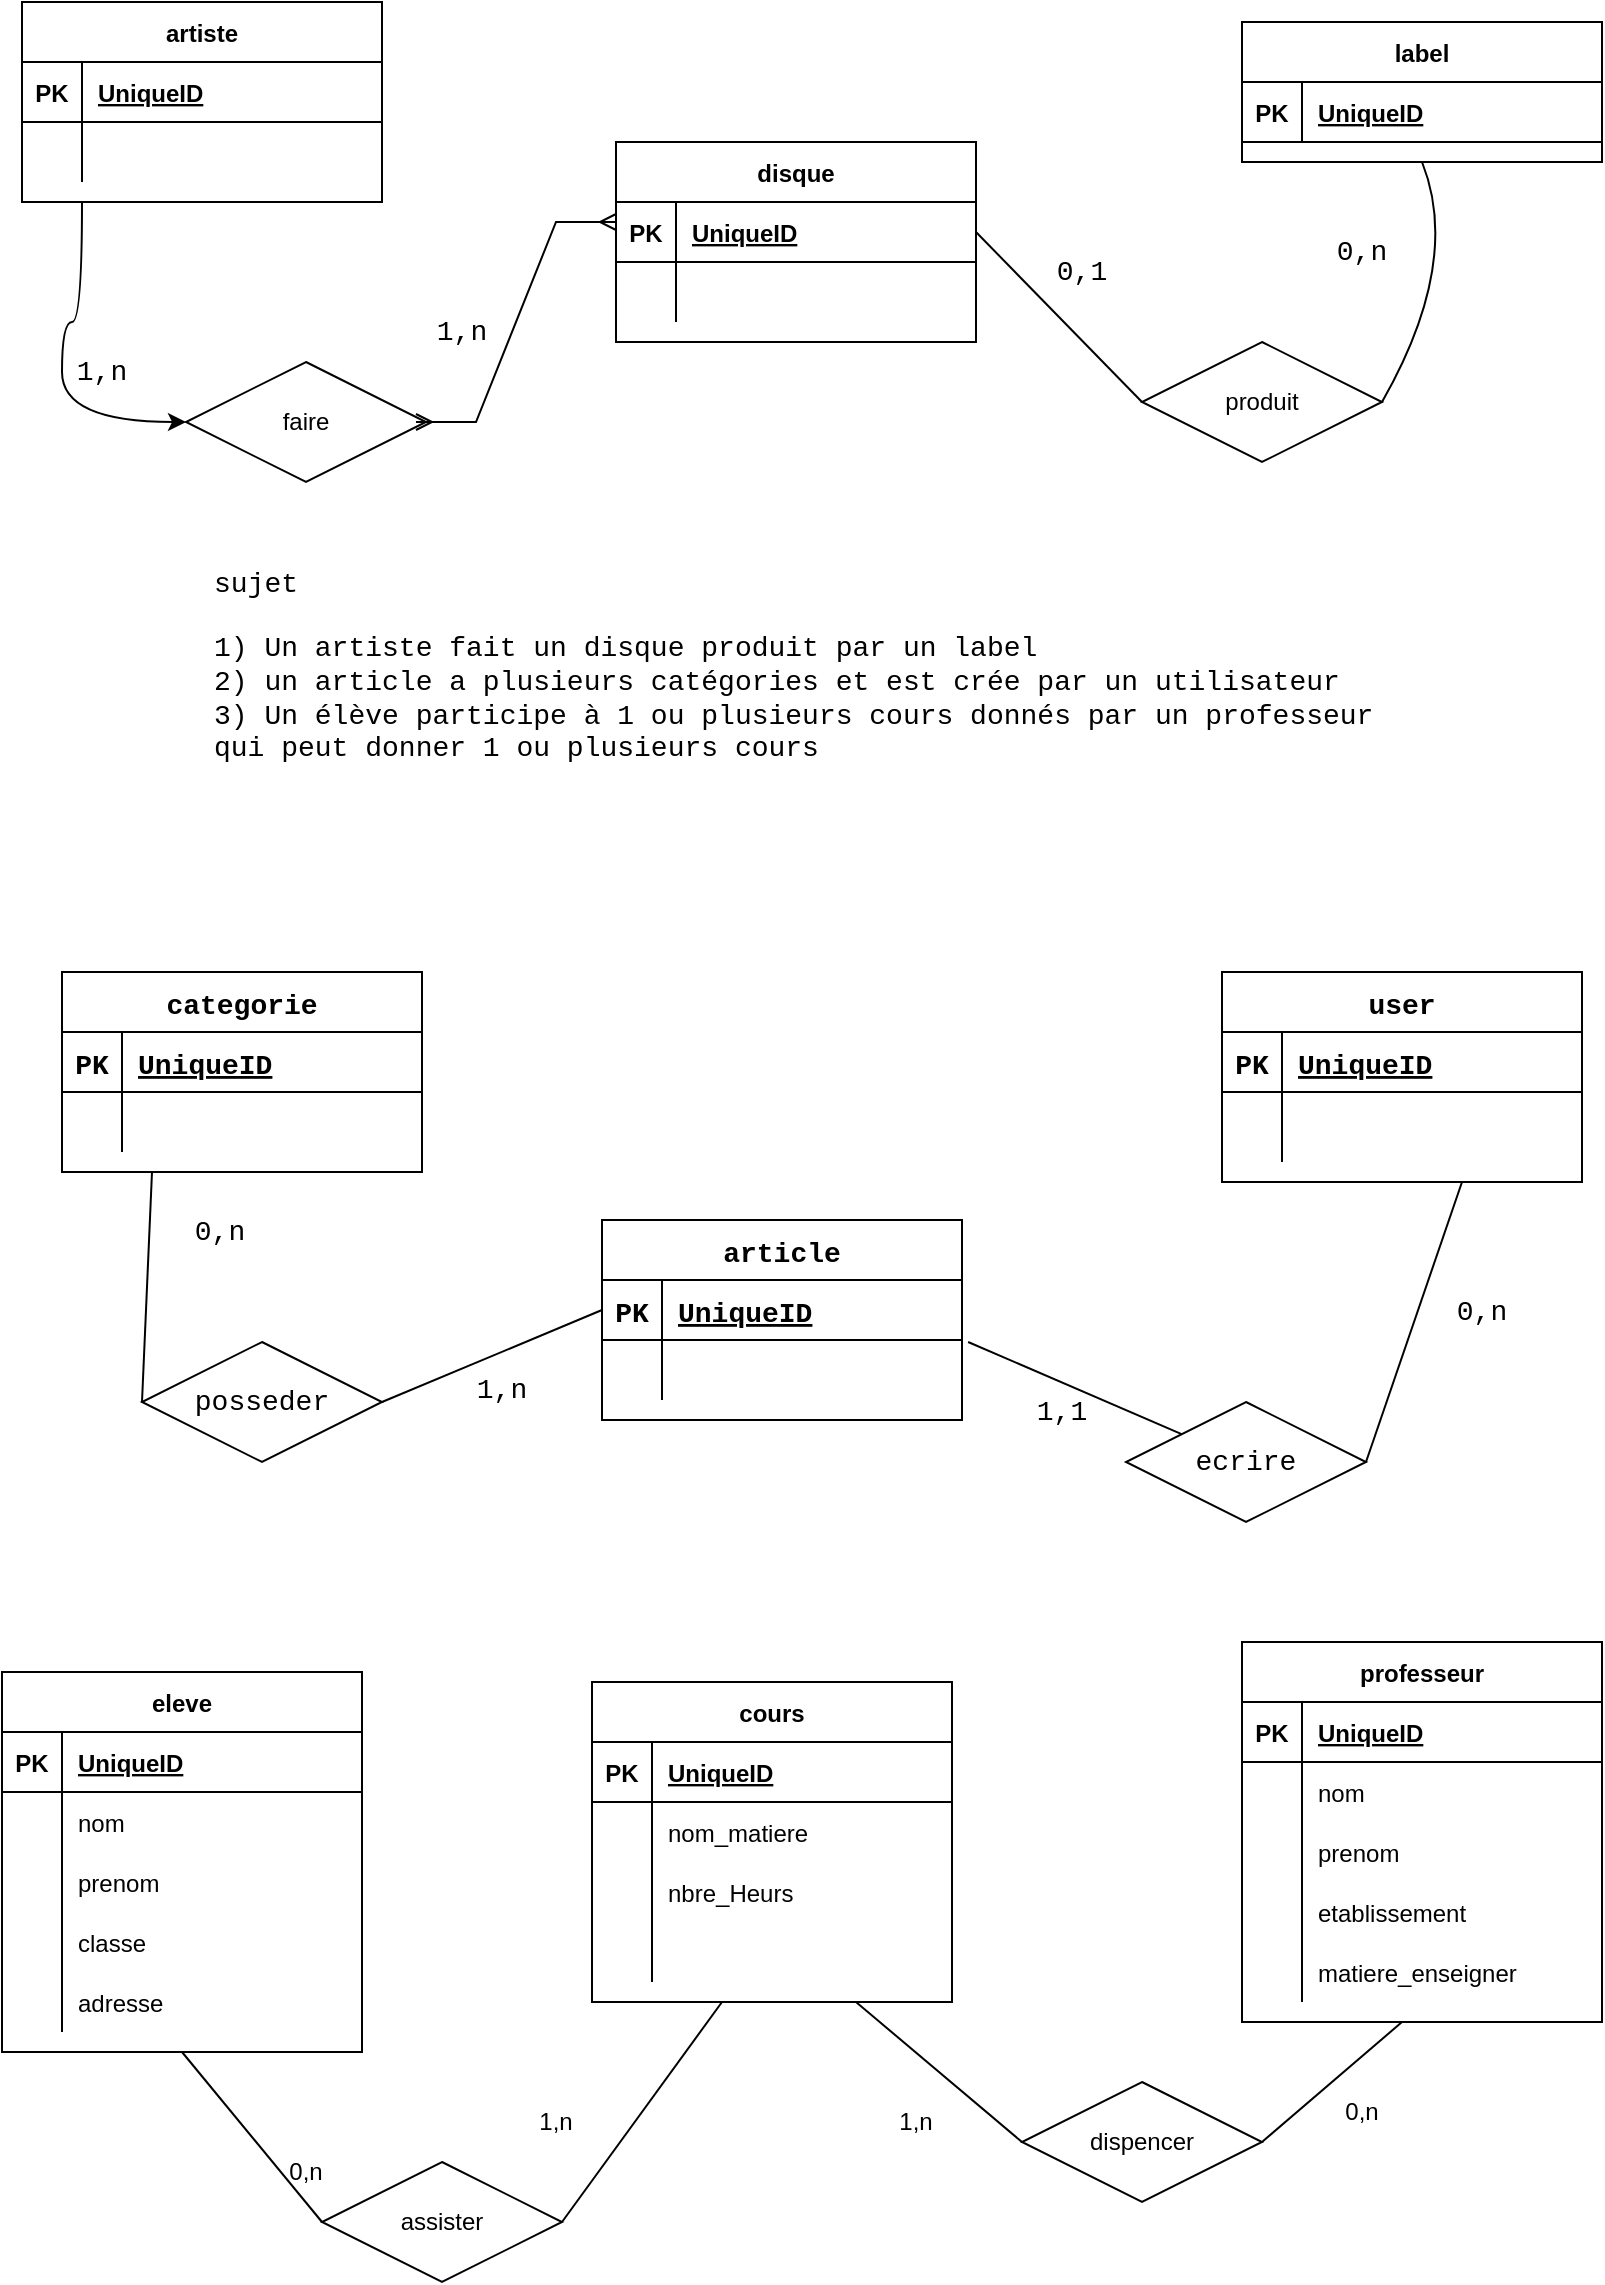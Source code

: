 <mxfile version="17.2.4" type="device"><diagram id="MxZGmdrQVkO333pkF6Z1" name="Page-1"><mxGraphModel dx="1422" dy="878" grid="1" gridSize="10" guides="1" tooltips="1" connect="1" arrows="1" fold="1" page="1" pageScale="1" pageWidth="827" pageHeight="1169" math="0" shadow="0"><root><mxCell id="0"/><mxCell id="1" parent="0"/><mxCell id="T8L8BiqNamWnAqjV3FvJ-62" value="" style="edgeStyle=orthogonalEdgeStyle;curved=1;rounded=0;orthogonalLoop=1;jettySize=auto;html=1;fontFamily=Courier New;fontSize=14;" parent="1" source="T8L8BiqNamWnAqjV3FvJ-1" target="T8L8BiqNamWnAqjV3FvJ-27" edge="1"><mxGeometry relative="1" as="geometry"><Array as="points"><mxPoint x="50" y="180"/><mxPoint x="40" y="180"/><mxPoint x="40" y="230"/></Array></mxGeometry></mxCell><mxCell id="T8L8BiqNamWnAqjV3FvJ-1" value="artiste" style="shape=table;startSize=30;container=1;collapsible=1;childLayout=tableLayout;fixedRows=1;rowLines=0;fontStyle=1;align=center;resizeLast=1;" parent="1" vertex="1"><mxGeometry x="20" y="20" width="180" height="100" as="geometry"/></mxCell><mxCell id="T8L8BiqNamWnAqjV3FvJ-2" value="" style="shape=tableRow;horizontal=0;startSize=0;swimlaneHead=0;swimlaneBody=0;fillColor=none;collapsible=0;dropTarget=0;points=[[0,0.5],[1,0.5]];portConstraint=eastwest;top=0;left=0;right=0;bottom=1;" parent="T8L8BiqNamWnAqjV3FvJ-1" vertex="1"><mxGeometry y="30" width="180" height="30" as="geometry"/></mxCell><mxCell id="T8L8BiqNamWnAqjV3FvJ-3" value="PK" style="shape=partialRectangle;connectable=0;fillColor=none;top=0;left=0;bottom=0;right=0;fontStyle=1;overflow=hidden;" parent="T8L8BiqNamWnAqjV3FvJ-2" vertex="1"><mxGeometry width="30" height="30" as="geometry"><mxRectangle width="30" height="30" as="alternateBounds"/></mxGeometry></mxCell><mxCell id="T8L8BiqNamWnAqjV3FvJ-4" value="UniqueID" style="shape=partialRectangle;connectable=0;fillColor=none;top=0;left=0;bottom=0;right=0;align=left;spacingLeft=6;fontStyle=5;overflow=hidden;" parent="T8L8BiqNamWnAqjV3FvJ-2" vertex="1"><mxGeometry x="30" width="150" height="30" as="geometry"><mxRectangle width="150" height="30" as="alternateBounds"/></mxGeometry></mxCell><mxCell id="T8L8BiqNamWnAqjV3FvJ-5" value="" style="shape=tableRow;horizontal=0;startSize=0;swimlaneHead=0;swimlaneBody=0;fillColor=none;collapsible=0;dropTarget=0;points=[[0,0.5],[1,0.5]];portConstraint=eastwest;top=0;left=0;right=0;bottom=0;" parent="T8L8BiqNamWnAqjV3FvJ-1" vertex="1"><mxGeometry y="60" width="180" height="30" as="geometry"/></mxCell><mxCell id="T8L8BiqNamWnAqjV3FvJ-6" value="" style="shape=partialRectangle;connectable=0;fillColor=none;top=0;left=0;bottom=0;right=0;editable=1;overflow=hidden;" parent="T8L8BiqNamWnAqjV3FvJ-5" vertex="1"><mxGeometry width="30" height="30" as="geometry"><mxRectangle width="30" height="30" as="alternateBounds"/></mxGeometry></mxCell><mxCell id="T8L8BiqNamWnAqjV3FvJ-7" value="" style="shape=partialRectangle;connectable=0;fillColor=none;top=0;left=0;bottom=0;right=0;align=left;spacingLeft=6;overflow=hidden;" parent="T8L8BiqNamWnAqjV3FvJ-5" vertex="1"><mxGeometry x="30" width="150" height="30" as="geometry"><mxRectangle width="150" height="30" as="alternateBounds"/></mxGeometry></mxCell><mxCell id="T8L8BiqNamWnAqjV3FvJ-27" value="faire" style="shape=rhombus;perimeter=rhombusPerimeter;whiteSpace=wrap;html=1;align=center;" parent="1" vertex="1"><mxGeometry x="102" y="200" width="120" height="60" as="geometry"/></mxCell><mxCell id="T8L8BiqNamWnAqjV3FvJ-28" value="disque" style="shape=table;startSize=30;container=1;collapsible=1;childLayout=tableLayout;fixedRows=1;rowLines=0;fontStyle=1;align=center;resizeLast=1;" parent="1" vertex="1"><mxGeometry x="317" y="90" width="180" height="100" as="geometry"/></mxCell><mxCell id="T8L8BiqNamWnAqjV3FvJ-29" value="" style="shape=tableRow;horizontal=0;startSize=0;swimlaneHead=0;swimlaneBody=0;fillColor=none;collapsible=0;dropTarget=0;points=[[0,0.5],[1,0.5]];portConstraint=eastwest;top=0;left=0;right=0;bottom=1;" parent="T8L8BiqNamWnAqjV3FvJ-28" vertex="1"><mxGeometry y="30" width="180" height="30" as="geometry"/></mxCell><mxCell id="T8L8BiqNamWnAqjV3FvJ-30" value="PK" style="shape=partialRectangle;connectable=0;fillColor=none;top=0;left=0;bottom=0;right=0;fontStyle=1;overflow=hidden;" parent="T8L8BiqNamWnAqjV3FvJ-29" vertex="1"><mxGeometry width="30" height="30" as="geometry"><mxRectangle width="30" height="30" as="alternateBounds"/></mxGeometry></mxCell><mxCell id="T8L8BiqNamWnAqjV3FvJ-31" value="UniqueID" style="shape=partialRectangle;connectable=0;fillColor=none;top=0;left=0;bottom=0;right=0;align=left;spacingLeft=6;fontStyle=5;overflow=hidden;" parent="T8L8BiqNamWnAqjV3FvJ-29" vertex="1"><mxGeometry x="30" width="150" height="30" as="geometry"><mxRectangle width="150" height="30" as="alternateBounds"/></mxGeometry></mxCell><mxCell id="T8L8BiqNamWnAqjV3FvJ-32" value="" style="shape=tableRow;horizontal=0;startSize=0;swimlaneHead=0;swimlaneBody=0;fillColor=none;collapsible=0;dropTarget=0;points=[[0,0.5],[1,0.5]];portConstraint=eastwest;top=0;left=0;right=0;bottom=0;" parent="T8L8BiqNamWnAqjV3FvJ-28" vertex="1"><mxGeometry y="60" width="180" height="30" as="geometry"/></mxCell><mxCell id="T8L8BiqNamWnAqjV3FvJ-33" value="" style="shape=partialRectangle;connectable=0;fillColor=none;top=0;left=0;bottom=0;right=0;editable=1;overflow=hidden;" parent="T8L8BiqNamWnAqjV3FvJ-32" vertex="1"><mxGeometry width="30" height="30" as="geometry"><mxRectangle width="30" height="30" as="alternateBounds"/></mxGeometry></mxCell><mxCell id="T8L8BiqNamWnAqjV3FvJ-34" value="" style="shape=partialRectangle;connectable=0;fillColor=none;top=0;left=0;bottom=0;right=0;align=left;spacingLeft=6;overflow=hidden;" parent="T8L8BiqNamWnAqjV3FvJ-32" vertex="1"><mxGeometry x="30" width="150" height="30" as="geometry"><mxRectangle width="150" height="30" as="alternateBounds"/></mxGeometry></mxCell><mxCell id="T8L8BiqNamWnAqjV3FvJ-41" value="produit" style="shape=rhombus;perimeter=rhombusPerimeter;whiteSpace=wrap;html=1;align=center;" parent="1" vertex="1"><mxGeometry x="580" y="190" width="120" height="60" as="geometry"/></mxCell><mxCell id="T8L8BiqNamWnAqjV3FvJ-42" value="label" style="shape=table;startSize=30;container=1;collapsible=1;childLayout=tableLayout;fixedRows=1;rowLines=0;fontStyle=1;align=center;resizeLast=1;" parent="1" vertex="1"><mxGeometry x="630" y="30" width="180" height="70" as="geometry"/></mxCell><mxCell id="T8L8BiqNamWnAqjV3FvJ-43" value="" style="shape=tableRow;horizontal=0;startSize=0;swimlaneHead=0;swimlaneBody=0;fillColor=none;collapsible=0;dropTarget=0;points=[[0,0.5],[1,0.5]];portConstraint=eastwest;top=0;left=0;right=0;bottom=1;" parent="T8L8BiqNamWnAqjV3FvJ-42" vertex="1"><mxGeometry y="30" width="180" height="30" as="geometry"/></mxCell><mxCell id="T8L8BiqNamWnAqjV3FvJ-44" value="PK" style="shape=partialRectangle;connectable=0;fillColor=none;top=0;left=0;bottom=0;right=0;fontStyle=1;overflow=hidden;" parent="T8L8BiqNamWnAqjV3FvJ-43" vertex="1"><mxGeometry width="30" height="30" as="geometry"><mxRectangle width="30" height="30" as="alternateBounds"/></mxGeometry></mxCell><mxCell id="T8L8BiqNamWnAqjV3FvJ-45" value="UniqueID" style="shape=partialRectangle;connectable=0;fillColor=none;top=0;left=0;bottom=0;right=0;align=left;spacingLeft=6;fontStyle=5;overflow=hidden;" parent="T8L8BiqNamWnAqjV3FvJ-43" vertex="1"><mxGeometry x="30" width="150" height="30" as="geometry"><mxRectangle width="150" height="30" as="alternateBounds"/></mxGeometry></mxCell><mxCell id="T8L8BiqNamWnAqjV3FvJ-55" value="&lt;span style=&quot;font-size: 14px ; font-family: &amp;#34;courier new&amp;#34;&quot;&gt;&lt;br&gt;sujet&lt;/span&gt;&lt;br&gt;&lt;font face=&quot;Courier New&quot;&gt;&lt;br&gt;&lt;span style=&quot;font-size: 14px&quot;&gt;1) Un artiste fait un disque produit par un label&amp;nbsp;&amp;nbsp;&lt;/span&gt;&lt;br&gt;&lt;span style=&quot;font-size: 14px&quot;&gt;2) un article a plusieurs catégories et est crée par un utilisateur&lt;/span&gt;&lt;br&gt;&lt;span style=&quot;font-size: 14px&quot;&gt;3) Un élève participe à 1 ou plusieurs cours donnés par un professeur qui peut donner 1 ou plusieurs cours&lt;/span&gt;&lt;br&gt;&lt;/font&gt;" style="text;html=1;strokeColor=none;fillColor=none;spacing=5;spacingTop=-20;whiteSpace=wrap;overflow=hidden;rounded=0;" parent="1" vertex="1"><mxGeometry x="111" y="296" width="597" height="110" as="geometry"/></mxCell><mxCell id="T8L8BiqNamWnAqjV3FvJ-60" value="" style="edgeStyle=entityRelationEdgeStyle;fontSize=12;html=1;endArrow=ERmany;startArrow=ERmany;rounded=0;fontFamily=Courier New;" parent="1" edge="1"><mxGeometry width="100" height="100" relative="1" as="geometry"><mxPoint x="217" y="230" as="sourcePoint"/><mxPoint x="317" y="130" as="targetPoint"/></mxGeometry></mxCell><mxCell id="T8L8BiqNamWnAqjV3FvJ-63" value="1,n" style="text;html=1;strokeColor=none;fillColor=none;align=center;verticalAlign=middle;whiteSpace=wrap;rounded=0;fontFamily=Courier New;fontSize=14;" parent="1" vertex="1"><mxGeometry x="30" y="190" width="60" height="30" as="geometry"/></mxCell><mxCell id="T8L8BiqNamWnAqjV3FvJ-64" value="0,n" style="text;html=1;strokeColor=none;fillColor=none;align=center;verticalAlign=middle;whiteSpace=wrap;rounded=0;fontFamily=Courier New;fontSize=14;" parent="1" vertex="1"><mxGeometry x="660" y="130" width="60" height="30" as="geometry"/></mxCell><mxCell id="T8L8BiqNamWnAqjV3FvJ-65" value="0,1" style="text;html=1;strokeColor=none;fillColor=none;align=center;verticalAlign=middle;whiteSpace=wrap;rounded=0;fontFamily=Courier New;fontSize=14;" parent="1" vertex="1"><mxGeometry x="520" y="140" width="60" height="30" as="geometry"/></mxCell><mxCell id="T8L8BiqNamWnAqjV3FvJ-66" value="1,n" style="text;html=1;strokeColor=none;fillColor=none;align=center;verticalAlign=middle;whiteSpace=wrap;rounded=0;fontFamily=Courier New;fontSize=14;" parent="1" vertex="1"><mxGeometry x="210" y="170" width="60" height="30" as="geometry"/></mxCell><mxCell id="T8L8BiqNamWnAqjV3FvJ-67" value="" style="endArrow=none;html=1;rounded=0;fontFamily=Courier New;fontSize=14;curved=1;exitX=1;exitY=0.5;exitDx=0;exitDy=0;entryX=0.5;entryY=1;entryDx=0;entryDy=0;" parent="1" source="T8L8BiqNamWnAqjV3FvJ-41" target="T8L8BiqNamWnAqjV3FvJ-42" edge="1"><mxGeometry width="50" height="50" relative="1" as="geometry"><mxPoint x="710" y="180" as="sourcePoint"/><mxPoint x="710" y="110" as="targetPoint"/><Array as="points"><mxPoint x="740" y="150"/></Array></mxGeometry></mxCell><mxCell id="T8L8BiqNamWnAqjV3FvJ-68" value="" style="endArrow=none;html=1;rounded=0;fontFamily=Courier New;fontSize=14;curved=1;exitX=1;exitY=0.5;exitDx=0;exitDy=0;" parent="1" source="T8L8BiqNamWnAqjV3FvJ-29" edge="1"><mxGeometry width="50" height="50" relative="1" as="geometry"><mxPoint x="530" y="270" as="sourcePoint"/><mxPoint x="580" y="220" as="targetPoint"/></mxGeometry></mxCell><mxCell id="T8L8BiqNamWnAqjV3FvJ-69" value="categorie" style="shape=table;startSize=30;container=1;collapsible=1;childLayout=tableLayout;fixedRows=1;rowLines=0;fontStyle=1;align=center;resizeLast=1;fontFamily=Courier New;fontSize=14;" parent="1" vertex="1"><mxGeometry x="40" y="505" width="180" height="100" as="geometry"/></mxCell><mxCell id="T8L8BiqNamWnAqjV3FvJ-70" value="" style="shape=tableRow;horizontal=0;startSize=0;swimlaneHead=0;swimlaneBody=0;fillColor=none;collapsible=0;dropTarget=0;points=[[0,0.5],[1,0.5]];portConstraint=eastwest;top=0;left=0;right=0;bottom=1;fontFamily=Courier New;fontSize=14;" parent="T8L8BiqNamWnAqjV3FvJ-69" vertex="1"><mxGeometry y="30" width="180" height="30" as="geometry"/></mxCell><mxCell id="T8L8BiqNamWnAqjV3FvJ-71" value="PK" style="shape=partialRectangle;connectable=0;fillColor=none;top=0;left=0;bottom=0;right=0;fontStyle=1;overflow=hidden;fontFamily=Courier New;fontSize=14;" parent="T8L8BiqNamWnAqjV3FvJ-70" vertex="1"><mxGeometry width="30" height="30" as="geometry"><mxRectangle width="30" height="30" as="alternateBounds"/></mxGeometry></mxCell><mxCell id="T8L8BiqNamWnAqjV3FvJ-72" value="UniqueID" style="shape=partialRectangle;connectable=0;fillColor=none;top=0;left=0;bottom=0;right=0;align=left;spacingLeft=6;fontStyle=5;overflow=hidden;fontFamily=Courier New;fontSize=14;" parent="T8L8BiqNamWnAqjV3FvJ-70" vertex="1"><mxGeometry x="30" width="150" height="30" as="geometry"><mxRectangle width="150" height="30" as="alternateBounds"/></mxGeometry></mxCell><mxCell id="T8L8BiqNamWnAqjV3FvJ-79" value="" style="shape=tableRow;horizontal=0;startSize=0;swimlaneHead=0;swimlaneBody=0;fillColor=none;collapsible=0;dropTarget=0;points=[[0,0.5],[1,0.5]];portConstraint=eastwest;top=0;left=0;right=0;bottom=0;fontFamily=Courier New;fontSize=14;" parent="T8L8BiqNamWnAqjV3FvJ-69" vertex="1"><mxGeometry y="60" width="180" height="30" as="geometry"/></mxCell><mxCell id="T8L8BiqNamWnAqjV3FvJ-80" value="" style="shape=partialRectangle;connectable=0;fillColor=none;top=0;left=0;bottom=0;right=0;editable=1;overflow=hidden;fontFamily=Courier New;fontSize=14;" parent="T8L8BiqNamWnAqjV3FvJ-79" vertex="1"><mxGeometry width="30" height="30" as="geometry"><mxRectangle width="30" height="30" as="alternateBounds"/></mxGeometry></mxCell><mxCell id="T8L8BiqNamWnAqjV3FvJ-81" value="" style="shape=partialRectangle;connectable=0;fillColor=none;top=0;left=0;bottom=0;right=0;align=left;spacingLeft=6;overflow=hidden;fontFamily=Courier New;fontSize=14;" parent="T8L8BiqNamWnAqjV3FvJ-79" vertex="1"><mxGeometry x="30" width="150" height="30" as="geometry"><mxRectangle width="150" height="30" as="alternateBounds"/></mxGeometry></mxCell><mxCell id="T8L8BiqNamWnAqjV3FvJ-82" value="user" style="shape=table;startSize=30;container=1;collapsible=1;childLayout=tableLayout;fixedRows=1;rowLines=0;fontStyle=1;align=center;resizeLast=1;fontFamily=Courier New;fontSize=14;" parent="1" vertex="1"><mxGeometry x="620" y="505" width="180" height="105" as="geometry"/></mxCell><mxCell id="T8L8BiqNamWnAqjV3FvJ-83" value="" style="shape=tableRow;horizontal=0;startSize=0;swimlaneHead=0;swimlaneBody=0;fillColor=none;collapsible=0;dropTarget=0;points=[[0,0.5],[1,0.5]];portConstraint=eastwest;top=0;left=0;right=0;bottom=1;fontFamily=Courier New;fontSize=14;" parent="T8L8BiqNamWnAqjV3FvJ-82" vertex="1"><mxGeometry y="30" width="180" height="30" as="geometry"/></mxCell><mxCell id="T8L8BiqNamWnAqjV3FvJ-84" value="PK" style="shape=partialRectangle;connectable=0;fillColor=none;top=0;left=0;bottom=0;right=0;fontStyle=1;overflow=hidden;fontFamily=Courier New;fontSize=14;" parent="T8L8BiqNamWnAqjV3FvJ-83" vertex="1"><mxGeometry width="30" height="30" as="geometry"><mxRectangle width="30" height="30" as="alternateBounds"/></mxGeometry></mxCell><mxCell id="T8L8BiqNamWnAqjV3FvJ-85" value="UniqueID" style="shape=partialRectangle;connectable=0;fillColor=none;top=0;left=0;bottom=0;right=0;align=left;spacingLeft=6;fontStyle=5;overflow=hidden;fontFamily=Courier New;fontSize=14;" parent="T8L8BiqNamWnAqjV3FvJ-83" vertex="1"><mxGeometry x="30" width="150" height="30" as="geometry"><mxRectangle width="150" height="30" as="alternateBounds"/></mxGeometry></mxCell><mxCell id="T8L8BiqNamWnAqjV3FvJ-92" value="" style="shape=tableRow;horizontal=0;startSize=0;swimlaneHead=0;swimlaneBody=0;fillColor=none;collapsible=0;dropTarget=0;points=[[0,0.5],[1,0.5]];portConstraint=eastwest;top=0;left=0;right=0;bottom=0;fontFamily=Courier New;fontSize=14;" parent="T8L8BiqNamWnAqjV3FvJ-82" vertex="1"><mxGeometry y="60" width="180" height="35" as="geometry"/></mxCell><mxCell id="T8L8BiqNamWnAqjV3FvJ-93" value="" style="shape=partialRectangle;connectable=0;fillColor=none;top=0;left=0;bottom=0;right=0;editable=1;overflow=hidden;fontFamily=Courier New;fontSize=14;" parent="T8L8BiqNamWnAqjV3FvJ-92" vertex="1"><mxGeometry width="30" height="35" as="geometry"><mxRectangle width="30" height="35" as="alternateBounds"/></mxGeometry></mxCell><mxCell id="T8L8BiqNamWnAqjV3FvJ-94" value="" style="shape=partialRectangle;connectable=0;fillColor=none;top=0;left=0;bottom=0;right=0;align=left;spacingLeft=6;overflow=hidden;fontFamily=Courier New;fontSize=14;" parent="T8L8BiqNamWnAqjV3FvJ-92" vertex="1"><mxGeometry x="30" width="150" height="35" as="geometry"><mxRectangle width="150" height="35" as="alternateBounds"/></mxGeometry></mxCell><mxCell id="T8L8BiqNamWnAqjV3FvJ-95" value="article" style="shape=table;startSize=30;container=1;collapsible=1;childLayout=tableLayout;fixedRows=1;rowLines=0;fontStyle=1;align=center;resizeLast=1;fontFamily=Courier New;fontSize=14;" parent="1" vertex="1"><mxGeometry x="310" y="629" width="180" height="100" as="geometry"/></mxCell><mxCell id="T8L8BiqNamWnAqjV3FvJ-96" value="" style="shape=tableRow;horizontal=0;startSize=0;swimlaneHead=0;swimlaneBody=0;fillColor=none;collapsible=0;dropTarget=0;points=[[0,0.5],[1,0.5]];portConstraint=eastwest;top=0;left=0;right=0;bottom=1;fontFamily=Courier New;fontSize=14;" parent="T8L8BiqNamWnAqjV3FvJ-95" vertex="1"><mxGeometry y="30" width="180" height="30" as="geometry"/></mxCell><mxCell id="T8L8BiqNamWnAqjV3FvJ-97" value="PK" style="shape=partialRectangle;connectable=0;fillColor=none;top=0;left=0;bottom=0;right=0;fontStyle=1;overflow=hidden;fontFamily=Courier New;fontSize=14;" parent="T8L8BiqNamWnAqjV3FvJ-96" vertex="1"><mxGeometry width="30" height="30" as="geometry"><mxRectangle width="30" height="30" as="alternateBounds"/></mxGeometry></mxCell><mxCell id="T8L8BiqNamWnAqjV3FvJ-98" value="UniqueID" style="shape=partialRectangle;connectable=0;fillColor=none;top=0;left=0;bottom=0;right=0;align=left;spacingLeft=6;fontStyle=5;overflow=hidden;fontFamily=Courier New;fontSize=14;" parent="T8L8BiqNamWnAqjV3FvJ-96" vertex="1"><mxGeometry x="30" width="150" height="30" as="geometry"><mxRectangle width="150" height="30" as="alternateBounds"/></mxGeometry></mxCell><mxCell id="T8L8BiqNamWnAqjV3FvJ-105" value="" style="shape=tableRow;horizontal=0;startSize=0;swimlaneHead=0;swimlaneBody=0;fillColor=none;collapsible=0;dropTarget=0;points=[[0,0.5],[1,0.5]];portConstraint=eastwest;top=0;left=0;right=0;bottom=0;fontFamily=Courier New;fontSize=14;" parent="T8L8BiqNamWnAqjV3FvJ-95" vertex="1"><mxGeometry y="60" width="180" height="30" as="geometry"/></mxCell><mxCell id="T8L8BiqNamWnAqjV3FvJ-106" value="" style="shape=partialRectangle;connectable=0;fillColor=none;top=0;left=0;bottom=0;right=0;editable=1;overflow=hidden;fontFamily=Courier New;fontSize=14;" parent="T8L8BiqNamWnAqjV3FvJ-105" vertex="1"><mxGeometry width="30" height="30" as="geometry"><mxRectangle width="30" height="30" as="alternateBounds"/></mxGeometry></mxCell><mxCell id="T8L8BiqNamWnAqjV3FvJ-107" value="" style="shape=partialRectangle;connectable=0;fillColor=none;top=0;left=0;bottom=0;right=0;align=left;spacingLeft=6;overflow=hidden;fontFamily=Courier New;fontSize=14;" parent="T8L8BiqNamWnAqjV3FvJ-105" vertex="1"><mxGeometry x="30" width="150" height="30" as="geometry"><mxRectangle width="150" height="30" as="alternateBounds"/></mxGeometry></mxCell><mxCell id="T8L8BiqNamWnAqjV3FvJ-108" value="posseder" style="shape=rhombus;perimeter=rhombusPerimeter;whiteSpace=wrap;html=1;align=center;fontFamily=Courier New;fontSize=14;" parent="1" vertex="1"><mxGeometry x="80" y="690" width="120" height="60" as="geometry"/></mxCell><mxCell id="T8L8BiqNamWnAqjV3FvJ-109" value="ecrire" style="shape=rhombus;perimeter=rhombusPerimeter;whiteSpace=wrap;html=1;align=center;fontFamily=Courier New;fontSize=14;" parent="1" vertex="1"><mxGeometry x="572" y="720" width="120" height="60" as="geometry"/></mxCell><mxCell id="T8L8BiqNamWnAqjV3FvJ-113" value="" style="endArrow=none;html=1;rounded=0;fontFamily=Courier New;fontSize=14;curved=1;entryX=1.017;entryY=0.033;entryDx=0;entryDy=0;entryPerimeter=0;" parent="1" source="T8L8BiqNamWnAqjV3FvJ-109" target="T8L8BiqNamWnAqjV3FvJ-105" edge="1"><mxGeometry width="50" height="50" relative="1" as="geometry"><mxPoint x="320" y="470" as="sourcePoint"/><mxPoint x="370" y="420" as="targetPoint"/></mxGeometry></mxCell><mxCell id="T8L8BiqNamWnAqjV3FvJ-114" value="" style="endArrow=none;html=1;rounded=0;fontFamily=Courier New;fontSize=14;curved=1;exitX=1;exitY=0.5;exitDx=0;exitDy=0;" parent="1" source="T8L8BiqNamWnAqjV3FvJ-109" edge="1"><mxGeometry width="50" height="50" relative="1" as="geometry"><mxPoint x="400" y="470" as="sourcePoint"/><mxPoint x="740" y="610" as="targetPoint"/></mxGeometry></mxCell><mxCell id="T8L8BiqNamWnAqjV3FvJ-115" value="" style="endArrow=none;html=1;rounded=0;fontFamily=Courier New;fontSize=14;curved=1;entryX=0;entryY=0.5;entryDx=0;entryDy=0;" parent="1" target="T8L8BiqNamWnAqjV3FvJ-96" edge="1"><mxGeometry width="50" height="50" relative="1" as="geometry"><mxPoint x="200" y="720" as="sourcePoint"/><mxPoint x="250" y="670" as="targetPoint"/></mxGeometry></mxCell><mxCell id="T8L8BiqNamWnAqjV3FvJ-116" value="" style="endArrow=none;html=1;rounded=0;fontFamily=Courier New;fontSize=14;curved=1;entryX=0.25;entryY=1;entryDx=0;entryDy=0;exitX=0;exitY=0.5;exitDx=0;exitDy=0;" parent="1" source="T8L8BiqNamWnAqjV3FvJ-108" target="T8L8BiqNamWnAqjV3FvJ-69" edge="1"><mxGeometry width="50" height="50" relative="1" as="geometry"><mxPoint x="60" y="720" as="sourcePoint"/><mxPoint x="110" y="670" as="targetPoint"/></mxGeometry></mxCell><mxCell id="T8L8BiqNamWnAqjV3FvJ-117" value="0,n" style="text;html=1;strokeColor=none;fillColor=none;align=center;verticalAlign=middle;whiteSpace=wrap;rounded=0;fontFamily=Courier New;fontSize=14;" parent="1" vertex="1"><mxGeometry x="89" y="620" width="60" height="30" as="geometry"/></mxCell><mxCell id="T8L8BiqNamWnAqjV3FvJ-118" value="1,n" style="text;html=1;strokeColor=none;fillColor=none;align=center;verticalAlign=middle;whiteSpace=wrap;rounded=0;fontFamily=Courier New;fontSize=14;" parent="1" vertex="1"><mxGeometry x="230" y="699" width="60" height="30" as="geometry"/></mxCell><mxCell id="T8L8BiqNamWnAqjV3FvJ-119" value="1,1" style="text;html=1;strokeColor=none;fillColor=none;align=center;verticalAlign=middle;whiteSpace=wrap;rounded=0;fontFamily=Courier New;fontSize=14;" parent="1" vertex="1"><mxGeometry x="510" y="710" width="60" height="30" as="geometry"/></mxCell><mxCell id="T8L8BiqNamWnAqjV3FvJ-120" value="0,n" style="text;html=1;strokeColor=none;fillColor=none;align=center;verticalAlign=middle;whiteSpace=wrap;rounded=0;fontFamily=Courier New;fontSize=14;" parent="1" vertex="1"><mxGeometry x="720" y="660" width="60" height="30" as="geometry"/></mxCell><mxCell id="yAvHSoxsGnflD0T8Xfio-13" value="assister" style="shape=rhombus;perimeter=rhombusPerimeter;whiteSpace=wrap;html=1;align=center;" parent="1" vertex="1"><mxGeometry x="170" y="1100" width="120" height="60" as="geometry"/></mxCell><mxCell id="yAvHSoxsGnflD0T8Xfio-14" value="dispencer" style="shape=rhombus;perimeter=rhombusPerimeter;whiteSpace=wrap;html=1;align=center;" parent="1" vertex="1"><mxGeometry x="520" y="1060" width="120" height="60" as="geometry"/></mxCell><mxCell id="yAvHSoxsGnflD0T8Xfio-15" value="eleve" style="shape=table;startSize=30;container=1;collapsible=1;childLayout=tableLayout;fixedRows=1;rowLines=0;fontStyle=1;align=center;resizeLast=1;" parent="1" vertex="1"><mxGeometry x="10" y="855" width="180" height="190" as="geometry"/></mxCell><mxCell id="yAvHSoxsGnflD0T8Xfio-16" value="" style="shape=tableRow;horizontal=0;startSize=0;swimlaneHead=0;swimlaneBody=0;fillColor=none;collapsible=0;dropTarget=0;points=[[0,0.5],[1,0.5]];portConstraint=eastwest;top=0;left=0;right=0;bottom=1;" parent="yAvHSoxsGnflD0T8Xfio-15" vertex="1"><mxGeometry y="30" width="180" height="30" as="geometry"/></mxCell><mxCell id="yAvHSoxsGnflD0T8Xfio-17" value="PK" style="shape=partialRectangle;connectable=0;fillColor=none;top=0;left=0;bottom=0;right=0;fontStyle=1;overflow=hidden;" parent="yAvHSoxsGnflD0T8Xfio-16" vertex="1"><mxGeometry width="30" height="30" as="geometry"><mxRectangle width="30" height="30" as="alternateBounds"/></mxGeometry></mxCell><mxCell id="yAvHSoxsGnflD0T8Xfio-18" value="UniqueID" style="shape=partialRectangle;connectable=0;fillColor=none;top=0;left=0;bottom=0;right=0;align=left;spacingLeft=6;fontStyle=5;overflow=hidden;" parent="yAvHSoxsGnflD0T8Xfio-16" vertex="1"><mxGeometry x="30" width="150" height="30" as="geometry"><mxRectangle width="150" height="30" as="alternateBounds"/></mxGeometry></mxCell><mxCell id="yAvHSoxsGnflD0T8Xfio-19" value="" style="shape=tableRow;horizontal=0;startSize=0;swimlaneHead=0;swimlaneBody=0;fillColor=none;collapsible=0;dropTarget=0;points=[[0,0.5],[1,0.5]];portConstraint=eastwest;top=0;left=0;right=0;bottom=0;" parent="yAvHSoxsGnflD0T8Xfio-15" vertex="1"><mxGeometry y="60" width="180" height="30" as="geometry"/></mxCell><mxCell id="yAvHSoxsGnflD0T8Xfio-20" value="" style="shape=partialRectangle;connectable=0;fillColor=none;top=0;left=0;bottom=0;right=0;editable=1;overflow=hidden;" parent="yAvHSoxsGnflD0T8Xfio-19" vertex="1"><mxGeometry width="30" height="30" as="geometry"><mxRectangle width="30" height="30" as="alternateBounds"/></mxGeometry></mxCell><mxCell id="yAvHSoxsGnflD0T8Xfio-21" value="nom" style="shape=partialRectangle;connectable=0;fillColor=none;top=0;left=0;bottom=0;right=0;align=left;spacingLeft=6;overflow=hidden;" parent="yAvHSoxsGnflD0T8Xfio-19" vertex="1"><mxGeometry x="30" width="150" height="30" as="geometry"><mxRectangle width="150" height="30" as="alternateBounds"/></mxGeometry></mxCell><mxCell id="yAvHSoxsGnflD0T8Xfio-22" value="" style="shape=tableRow;horizontal=0;startSize=0;swimlaneHead=0;swimlaneBody=0;fillColor=none;collapsible=0;dropTarget=0;points=[[0,0.5],[1,0.5]];portConstraint=eastwest;top=0;left=0;right=0;bottom=0;" parent="yAvHSoxsGnflD0T8Xfio-15" vertex="1"><mxGeometry y="90" width="180" height="30" as="geometry"/></mxCell><mxCell id="yAvHSoxsGnflD0T8Xfio-23" value="" style="shape=partialRectangle;connectable=0;fillColor=none;top=0;left=0;bottom=0;right=0;editable=1;overflow=hidden;" parent="yAvHSoxsGnflD0T8Xfio-22" vertex="1"><mxGeometry width="30" height="30" as="geometry"><mxRectangle width="30" height="30" as="alternateBounds"/></mxGeometry></mxCell><mxCell id="yAvHSoxsGnflD0T8Xfio-24" value="prenom" style="shape=partialRectangle;connectable=0;fillColor=none;top=0;left=0;bottom=0;right=0;align=left;spacingLeft=6;overflow=hidden;" parent="yAvHSoxsGnflD0T8Xfio-22" vertex="1"><mxGeometry x="30" width="150" height="30" as="geometry"><mxRectangle width="150" height="30" as="alternateBounds"/></mxGeometry></mxCell><mxCell id="yAvHSoxsGnflD0T8Xfio-25" value="" style="shape=tableRow;horizontal=0;startSize=0;swimlaneHead=0;swimlaneBody=0;fillColor=none;collapsible=0;dropTarget=0;points=[[0,0.5],[1,0.5]];portConstraint=eastwest;top=0;left=0;right=0;bottom=0;" parent="yAvHSoxsGnflD0T8Xfio-15" vertex="1"><mxGeometry y="120" width="180" height="30" as="geometry"/></mxCell><mxCell id="yAvHSoxsGnflD0T8Xfio-26" value="" style="shape=partialRectangle;connectable=0;fillColor=none;top=0;left=0;bottom=0;right=0;editable=1;overflow=hidden;" parent="yAvHSoxsGnflD0T8Xfio-25" vertex="1"><mxGeometry width="30" height="30" as="geometry"><mxRectangle width="30" height="30" as="alternateBounds"/></mxGeometry></mxCell><mxCell id="yAvHSoxsGnflD0T8Xfio-27" value="classe" style="shape=partialRectangle;connectable=0;fillColor=none;top=0;left=0;bottom=0;right=0;align=left;spacingLeft=6;overflow=hidden;" parent="yAvHSoxsGnflD0T8Xfio-25" vertex="1"><mxGeometry x="30" width="150" height="30" as="geometry"><mxRectangle width="150" height="30" as="alternateBounds"/></mxGeometry></mxCell><mxCell id="p4p8Er3ZzFX-ForVLWzB-14" value="" style="shape=tableRow;horizontal=0;startSize=0;swimlaneHead=0;swimlaneBody=0;fillColor=none;collapsible=0;dropTarget=0;points=[[0,0.5],[1,0.5]];portConstraint=eastwest;top=0;left=0;right=0;bottom=0;" vertex="1" parent="yAvHSoxsGnflD0T8Xfio-15"><mxGeometry y="150" width="180" height="30" as="geometry"/></mxCell><mxCell id="p4p8Er3ZzFX-ForVLWzB-15" value="" style="shape=partialRectangle;connectable=0;fillColor=none;top=0;left=0;bottom=0;right=0;editable=1;overflow=hidden;" vertex="1" parent="p4p8Er3ZzFX-ForVLWzB-14"><mxGeometry width="30" height="30" as="geometry"><mxRectangle width="30" height="30" as="alternateBounds"/></mxGeometry></mxCell><mxCell id="p4p8Er3ZzFX-ForVLWzB-16" value="adresse" style="shape=partialRectangle;connectable=0;fillColor=none;top=0;left=0;bottom=0;right=0;align=left;spacingLeft=6;overflow=hidden;" vertex="1" parent="p4p8Er3ZzFX-ForVLWzB-14"><mxGeometry x="30" width="150" height="30" as="geometry"><mxRectangle width="150" height="30" as="alternateBounds"/></mxGeometry></mxCell><mxCell id="yAvHSoxsGnflD0T8Xfio-28" value="cours" style="shape=table;startSize=30;container=1;collapsible=1;childLayout=tableLayout;fixedRows=1;rowLines=0;fontStyle=1;align=center;resizeLast=1;" parent="1" vertex="1"><mxGeometry x="305" y="860" width="180" height="160" as="geometry"/></mxCell><mxCell id="yAvHSoxsGnflD0T8Xfio-29" value="" style="shape=tableRow;horizontal=0;startSize=0;swimlaneHead=0;swimlaneBody=0;fillColor=none;collapsible=0;dropTarget=0;points=[[0,0.5],[1,0.5]];portConstraint=eastwest;top=0;left=0;right=0;bottom=1;" parent="yAvHSoxsGnflD0T8Xfio-28" vertex="1"><mxGeometry y="30" width="180" height="30" as="geometry"/></mxCell><mxCell id="yAvHSoxsGnflD0T8Xfio-30" value="PK" style="shape=partialRectangle;connectable=0;fillColor=none;top=0;left=0;bottom=0;right=0;fontStyle=1;overflow=hidden;" parent="yAvHSoxsGnflD0T8Xfio-29" vertex="1"><mxGeometry width="30" height="30" as="geometry"><mxRectangle width="30" height="30" as="alternateBounds"/></mxGeometry></mxCell><mxCell id="yAvHSoxsGnflD0T8Xfio-31" value="UniqueID" style="shape=partialRectangle;connectable=0;fillColor=none;top=0;left=0;bottom=0;right=0;align=left;spacingLeft=6;fontStyle=5;overflow=hidden;" parent="yAvHSoxsGnflD0T8Xfio-29" vertex="1"><mxGeometry x="30" width="150" height="30" as="geometry"><mxRectangle width="150" height="30" as="alternateBounds"/></mxGeometry></mxCell><mxCell id="yAvHSoxsGnflD0T8Xfio-32" value="" style="shape=tableRow;horizontal=0;startSize=0;swimlaneHead=0;swimlaneBody=0;fillColor=none;collapsible=0;dropTarget=0;points=[[0,0.5],[1,0.5]];portConstraint=eastwest;top=0;left=0;right=0;bottom=0;" parent="yAvHSoxsGnflD0T8Xfio-28" vertex="1"><mxGeometry y="60" width="180" height="30" as="geometry"/></mxCell><mxCell id="yAvHSoxsGnflD0T8Xfio-33" value="" style="shape=partialRectangle;connectable=0;fillColor=none;top=0;left=0;bottom=0;right=0;editable=1;overflow=hidden;" parent="yAvHSoxsGnflD0T8Xfio-32" vertex="1"><mxGeometry width="30" height="30" as="geometry"><mxRectangle width="30" height="30" as="alternateBounds"/></mxGeometry></mxCell><mxCell id="yAvHSoxsGnflD0T8Xfio-34" value="nom_matiere" style="shape=partialRectangle;connectable=0;fillColor=none;top=0;left=0;bottom=0;right=0;align=left;spacingLeft=6;overflow=hidden;" parent="yAvHSoxsGnflD0T8Xfio-32" vertex="1"><mxGeometry x="30" width="150" height="30" as="geometry"><mxRectangle width="150" height="30" as="alternateBounds"/></mxGeometry></mxCell><mxCell id="p4p8Er3ZzFX-ForVLWzB-4" value="" style="shape=tableRow;horizontal=0;startSize=0;swimlaneHead=0;swimlaneBody=0;fillColor=none;collapsible=0;dropTarget=0;points=[[0,0.5],[1,0.5]];portConstraint=eastwest;top=0;left=0;right=0;bottom=0;" vertex="1" parent="yAvHSoxsGnflD0T8Xfio-28"><mxGeometry y="90" width="180" height="30" as="geometry"/></mxCell><mxCell id="p4p8Er3ZzFX-ForVLWzB-5" value="" style="shape=partialRectangle;connectable=0;fillColor=none;top=0;left=0;bottom=0;right=0;editable=1;overflow=hidden;" vertex="1" parent="p4p8Er3ZzFX-ForVLWzB-4"><mxGeometry width="30" height="30" as="geometry"><mxRectangle width="30" height="30" as="alternateBounds"/></mxGeometry></mxCell><mxCell id="p4p8Er3ZzFX-ForVLWzB-6" value="nbre_Heurs" style="shape=partialRectangle;connectable=0;fillColor=none;top=0;left=0;bottom=0;right=0;align=left;spacingLeft=6;overflow=hidden;" vertex="1" parent="p4p8Er3ZzFX-ForVLWzB-4"><mxGeometry x="30" width="150" height="30" as="geometry"><mxRectangle width="150" height="30" as="alternateBounds"/></mxGeometry></mxCell><mxCell id="p4p8Er3ZzFX-ForVLWzB-10" value="" style="shape=tableRow;horizontal=0;startSize=0;swimlaneHead=0;swimlaneBody=0;fillColor=none;collapsible=0;dropTarget=0;points=[[0,0.5],[1,0.5]];portConstraint=eastwest;top=0;left=0;right=0;bottom=0;" vertex="1" parent="yAvHSoxsGnflD0T8Xfio-28"><mxGeometry y="120" width="180" height="30" as="geometry"/></mxCell><mxCell id="p4p8Er3ZzFX-ForVLWzB-11" value="" style="shape=partialRectangle;connectable=0;fillColor=none;top=0;left=0;bottom=0;right=0;editable=1;overflow=hidden;" vertex="1" parent="p4p8Er3ZzFX-ForVLWzB-10"><mxGeometry width="30" height="30" as="geometry"><mxRectangle width="30" height="30" as="alternateBounds"/></mxGeometry></mxCell><mxCell id="p4p8Er3ZzFX-ForVLWzB-12" value="" style="shape=partialRectangle;connectable=0;fillColor=none;top=0;left=0;bottom=0;right=0;align=left;spacingLeft=6;overflow=hidden;" vertex="1" parent="p4p8Er3ZzFX-ForVLWzB-10"><mxGeometry x="30" width="150" height="30" as="geometry"><mxRectangle width="150" height="30" as="alternateBounds"/></mxGeometry></mxCell><mxCell id="yAvHSoxsGnflD0T8Xfio-41" value="professeur" style="shape=table;startSize=30;container=1;collapsible=1;childLayout=tableLayout;fixedRows=1;rowLines=0;fontStyle=1;align=center;resizeLast=1;" parent="1" vertex="1"><mxGeometry x="630" y="840" width="180" height="190" as="geometry"/></mxCell><mxCell id="yAvHSoxsGnflD0T8Xfio-42" value="" style="shape=tableRow;horizontal=0;startSize=0;swimlaneHead=0;swimlaneBody=0;fillColor=none;collapsible=0;dropTarget=0;points=[[0,0.5],[1,0.5]];portConstraint=eastwest;top=0;left=0;right=0;bottom=1;" parent="yAvHSoxsGnflD0T8Xfio-41" vertex="1"><mxGeometry y="30" width="180" height="30" as="geometry"/></mxCell><mxCell id="yAvHSoxsGnflD0T8Xfio-43" value="PK" style="shape=partialRectangle;connectable=0;fillColor=none;top=0;left=0;bottom=0;right=0;fontStyle=1;overflow=hidden;" parent="yAvHSoxsGnflD0T8Xfio-42" vertex="1"><mxGeometry width="30" height="30" as="geometry"><mxRectangle width="30" height="30" as="alternateBounds"/></mxGeometry></mxCell><mxCell id="yAvHSoxsGnflD0T8Xfio-44" value="UniqueID" style="shape=partialRectangle;connectable=0;fillColor=none;top=0;left=0;bottom=0;right=0;align=left;spacingLeft=6;fontStyle=5;overflow=hidden;" parent="yAvHSoxsGnflD0T8Xfio-42" vertex="1"><mxGeometry x="30" width="150" height="30" as="geometry"><mxRectangle width="150" height="30" as="alternateBounds"/></mxGeometry></mxCell><mxCell id="yAvHSoxsGnflD0T8Xfio-45" value="" style="shape=tableRow;horizontal=0;startSize=0;swimlaneHead=0;swimlaneBody=0;fillColor=none;collapsible=0;dropTarget=0;points=[[0,0.5],[1,0.5]];portConstraint=eastwest;top=0;left=0;right=0;bottom=0;" parent="yAvHSoxsGnflD0T8Xfio-41" vertex="1"><mxGeometry y="60" width="180" height="30" as="geometry"/></mxCell><mxCell id="yAvHSoxsGnflD0T8Xfio-46" value="" style="shape=partialRectangle;connectable=0;fillColor=none;top=0;left=0;bottom=0;right=0;editable=1;overflow=hidden;" parent="yAvHSoxsGnflD0T8Xfio-45" vertex="1"><mxGeometry width="30" height="30" as="geometry"><mxRectangle width="30" height="30" as="alternateBounds"/></mxGeometry></mxCell><mxCell id="yAvHSoxsGnflD0T8Xfio-47" value="nom" style="shape=partialRectangle;connectable=0;fillColor=none;top=0;left=0;bottom=0;right=0;align=left;spacingLeft=6;overflow=hidden;" parent="yAvHSoxsGnflD0T8Xfio-45" vertex="1"><mxGeometry x="30" width="150" height="30" as="geometry"><mxRectangle width="150" height="30" as="alternateBounds"/></mxGeometry></mxCell><mxCell id="yAvHSoxsGnflD0T8Xfio-48" value="" style="shape=tableRow;horizontal=0;startSize=0;swimlaneHead=0;swimlaneBody=0;fillColor=none;collapsible=0;dropTarget=0;points=[[0,0.5],[1,0.5]];portConstraint=eastwest;top=0;left=0;right=0;bottom=0;" parent="yAvHSoxsGnflD0T8Xfio-41" vertex="1"><mxGeometry y="90" width="180" height="30" as="geometry"/></mxCell><mxCell id="yAvHSoxsGnflD0T8Xfio-49" value="" style="shape=partialRectangle;connectable=0;fillColor=none;top=0;left=0;bottom=0;right=0;editable=1;overflow=hidden;" parent="yAvHSoxsGnflD0T8Xfio-48" vertex="1"><mxGeometry width="30" height="30" as="geometry"><mxRectangle width="30" height="30" as="alternateBounds"/></mxGeometry></mxCell><mxCell id="yAvHSoxsGnflD0T8Xfio-50" value="prenom" style="shape=partialRectangle;connectable=0;fillColor=none;top=0;left=0;bottom=0;right=0;align=left;spacingLeft=6;overflow=hidden;" parent="yAvHSoxsGnflD0T8Xfio-48" vertex="1"><mxGeometry x="30" width="150" height="30" as="geometry"><mxRectangle width="150" height="30" as="alternateBounds"/></mxGeometry></mxCell><mxCell id="yAvHSoxsGnflD0T8Xfio-51" value="" style="shape=tableRow;horizontal=0;startSize=0;swimlaneHead=0;swimlaneBody=0;fillColor=none;collapsible=0;dropTarget=0;points=[[0,0.5],[1,0.5]];portConstraint=eastwest;top=0;left=0;right=0;bottom=0;" parent="yAvHSoxsGnflD0T8Xfio-41" vertex="1"><mxGeometry y="120" width="180" height="30" as="geometry"/></mxCell><mxCell id="yAvHSoxsGnflD0T8Xfio-52" value="" style="shape=partialRectangle;connectable=0;fillColor=none;top=0;left=0;bottom=0;right=0;editable=1;overflow=hidden;" parent="yAvHSoxsGnflD0T8Xfio-51" vertex="1"><mxGeometry width="30" height="30" as="geometry"><mxRectangle width="30" height="30" as="alternateBounds"/></mxGeometry></mxCell><mxCell id="yAvHSoxsGnflD0T8Xfio-53" value="etablissement" style="shape=partialRectangle;connectable=0;fillColor=none;top=0;left=0;bottom=0;right=0;align=left;spacingLeft=6;overflow=hidden;" parent="yAvHSoxsGnflD0T8Xfio-51" vertex="1"><mxGeometry x="30" width="150" height="30" as="geometry"><mxRectangle width="150" height="30" as="alternateBounds"/></mxGeometry></mxCell><mxCell id="p4p8Er3ZzFX-ForVLWzB-7" value="" style="shape=tableRow;horizontal=0;startSize=0;swimlaneHead=0;swimlaneBody=0;fillColor=none;collapsible=0;dropTarget=0;points=[[0,0.5],[1,0.5]];portConstraint=eastwest;top=0;left=0;right=0;bottom=0;" vertex="1" parent="yAvHSoxsGnflD0T8Xfio-41"><mxGeometry y="150" width="180" height="30" as="geometry"/></mxCell><mxCell id="p4p8Er3ZzFX-ForVLWzB-8" value="" style="shape=partialRectangle;connectable=0;fillColor=none;top=0;left=0;bottom=0;right=0;editable=1;overflow=hidden;" vertex="1" parent="p4p8Er3ZzFX-ForVLWzB-7"><mxGeometry width="30" height="30" as="geometry"><mxRectangle width="30" height="30" as="alternateBounds"/></mxGeometry></mxCell><mxCell id="p4p8Er3ZzFX-ForVLWzB-9" value="matiere_enseigner" style="shape=partialRectangle;connectable=0;fillColor=none;top=0;left=0;bottom=0;right=0;align=left;spacingLeft=6;overflow=hidden;" vertex="1" parent="p4p8Er3ZzFX-ForVLWzB-7"><mxGeometry x="30" width="150" height="30" as="geometry"><mxRectangle width="150" height="30" as="alternateBounds"/></mxGeometry></mxCell><mxCell id="p4p8Er3ZzFX-ForVLWzB-1" value="" style="endArrow=none;html=1;rounded=0;exitX=1;exitY=0.5;exitDx=0;exitDy=0;" edge="1" parent="1" source="yAvHSoxsGnflD0T8Xfio-14"><mxGeometry width="50" height="50" relative="1" as="geometry"><mxPoint x="630" y="1050" as="sourcePoint"/><mxPoint x="710" y="1030" as="targetPoint"/></mxGeometry></mxCell><mxCell id="p4p8Er3ZzFX-ForVLWzB-2" value="" style="endArrow=none;html=1;rounded=0;exitX=1;exitY=0.5;exitDx=0;exitDy=0;" edge="1" parent="1" source="yAvHSoxsGnflD0T8Xfio-13"><mxGeometry width="50" height="50" relative="1" as="geometry"><mxPoint x="310" y="1105" as="sourcePoint"/><mxPoint x="370" y="1020" as="targetPoint"/></mxGeometry></mxCell><mxCell id="p4p8Er3ZzFX-ForVLWzB-3" value="" style="endArrow=none;html=1;rounded=0;exitX=0.5;exitY=1;exitDx=0;exitDy=0;entryX=0;entryY=0.5;entryDx=0;entryDy=0;" edge="1" parent="1" source="yAvHSoxsGnflD0T8Xfio-15" target="yAvHSoxsGnflD0T8Xfio-13"><mxGeometry width="50" height="50" relative="1" as="geometry"><mxPoint x="111" y="1100" as="sourcePoint"/><mxPoint x="161" y="1050" as="targetPoint"/></mxGeometry></mxCell><mxCell id="p4p8Er3ZzFX-ForVLWzB-13" value="" style="endArrow=none;html=1;rounded=0;entryX=0;entryY=0.5;entryDx=0;entryDy=0;" edge="1" parent="1" target="yAvHSoxsGnflD0T8Xfio-14"><mxGeometry width="50" height="50" relative="1" as="geometry"><mxPoint x="437" y="1020" as="sourcePoint"/><mxPoint x="497" y="1080" as="targetPoint"/></mxGeometry></mxCell><mxCell id="p4p8Er3ZzFX-ForVLWzB-17" value="0,n" style="text;html=1;strokeColor=none;fillColor=none;align=center;verticalAlign=middle;whiteSpace=wrap;rounded=0;" vertex="1" parent="1"><mxGeometry x="132" y="1090" width="60" height="30" as="geometry"/></mxCell><mxCell id="p4p8Er3ZzFX-ForVLWzB-18" value="1,n" style="text;html=1;strokeColor=none;fillColor=none;align=center;verticalAlign=middle;whiteSpace=wrap;rounded=0;" vertex="1" parent="1"><mxGeometry x="257" y="1065" width="60" height="30" as="geometry"/></mxCell><mxCell id="p4p8Er3ZzFX-ForVLWzB-19" value="0,n" style="text;html=1;strokeColor=none;fillColor=none;align=center;verticalAlign=middle;whiteSpace=wrap;rounded=0;" vertex="1" parent="1"><mxGeometry x="660" y="1060" width="60" height="30" as="geometry"/></mxCell><mxCell id="p4p8Er3ZzFX-ForVLWzB-20" value="1,n" style="text;html=1;strokeColor=none;fillColor=none;align=center;verticalAlign=middle;whiteSpace=wrap;rounded=0;" vertex="1" parent="1"><mxGeometry x="437" y="1065" width="60" height="30" as="geometry"/></mxCell></root></mxGraphModel></diagram></mxfile>